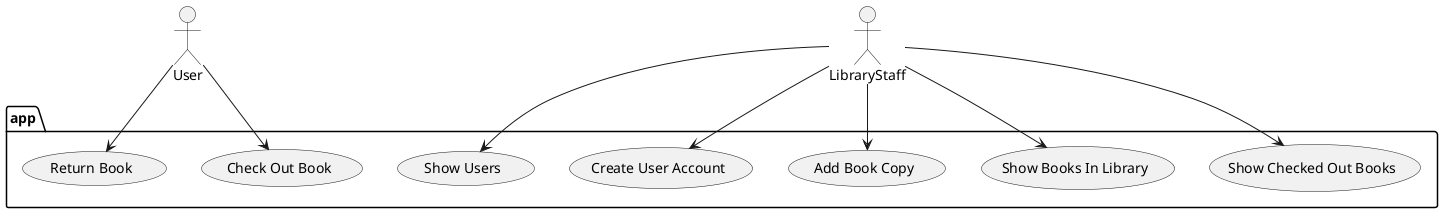 @startuml
actor User
actor LibraryStaff as Staff
package app{
    usecase "Check Out Book" as UC_BorrowBook
    usecase "Return Book" as UC_ReturnBook
    usecase "Add Book Copy" as UC_AddBookCopy
    usecase "Create User Account" as UC_ManageUserAccount
    usecase "Show Users" as UC_ShowUsers
    usecase "Show Checked Out Books" as UC_ShowCheckedOutBooks
    usecase "Show Books In Library" as UC_ShowBooksInLibrary
}
User --> UC_BorrowBook
User --> UC_ReturnBook

Staff --> UC_ShowUsers
Staff --> UC_ShowBooksInLibrary
Staff --> UC_ShowCheckedOutBooks
Staff --> UC_AddBookCopy
Staff --> UC_ManageUserAccount

@enduml